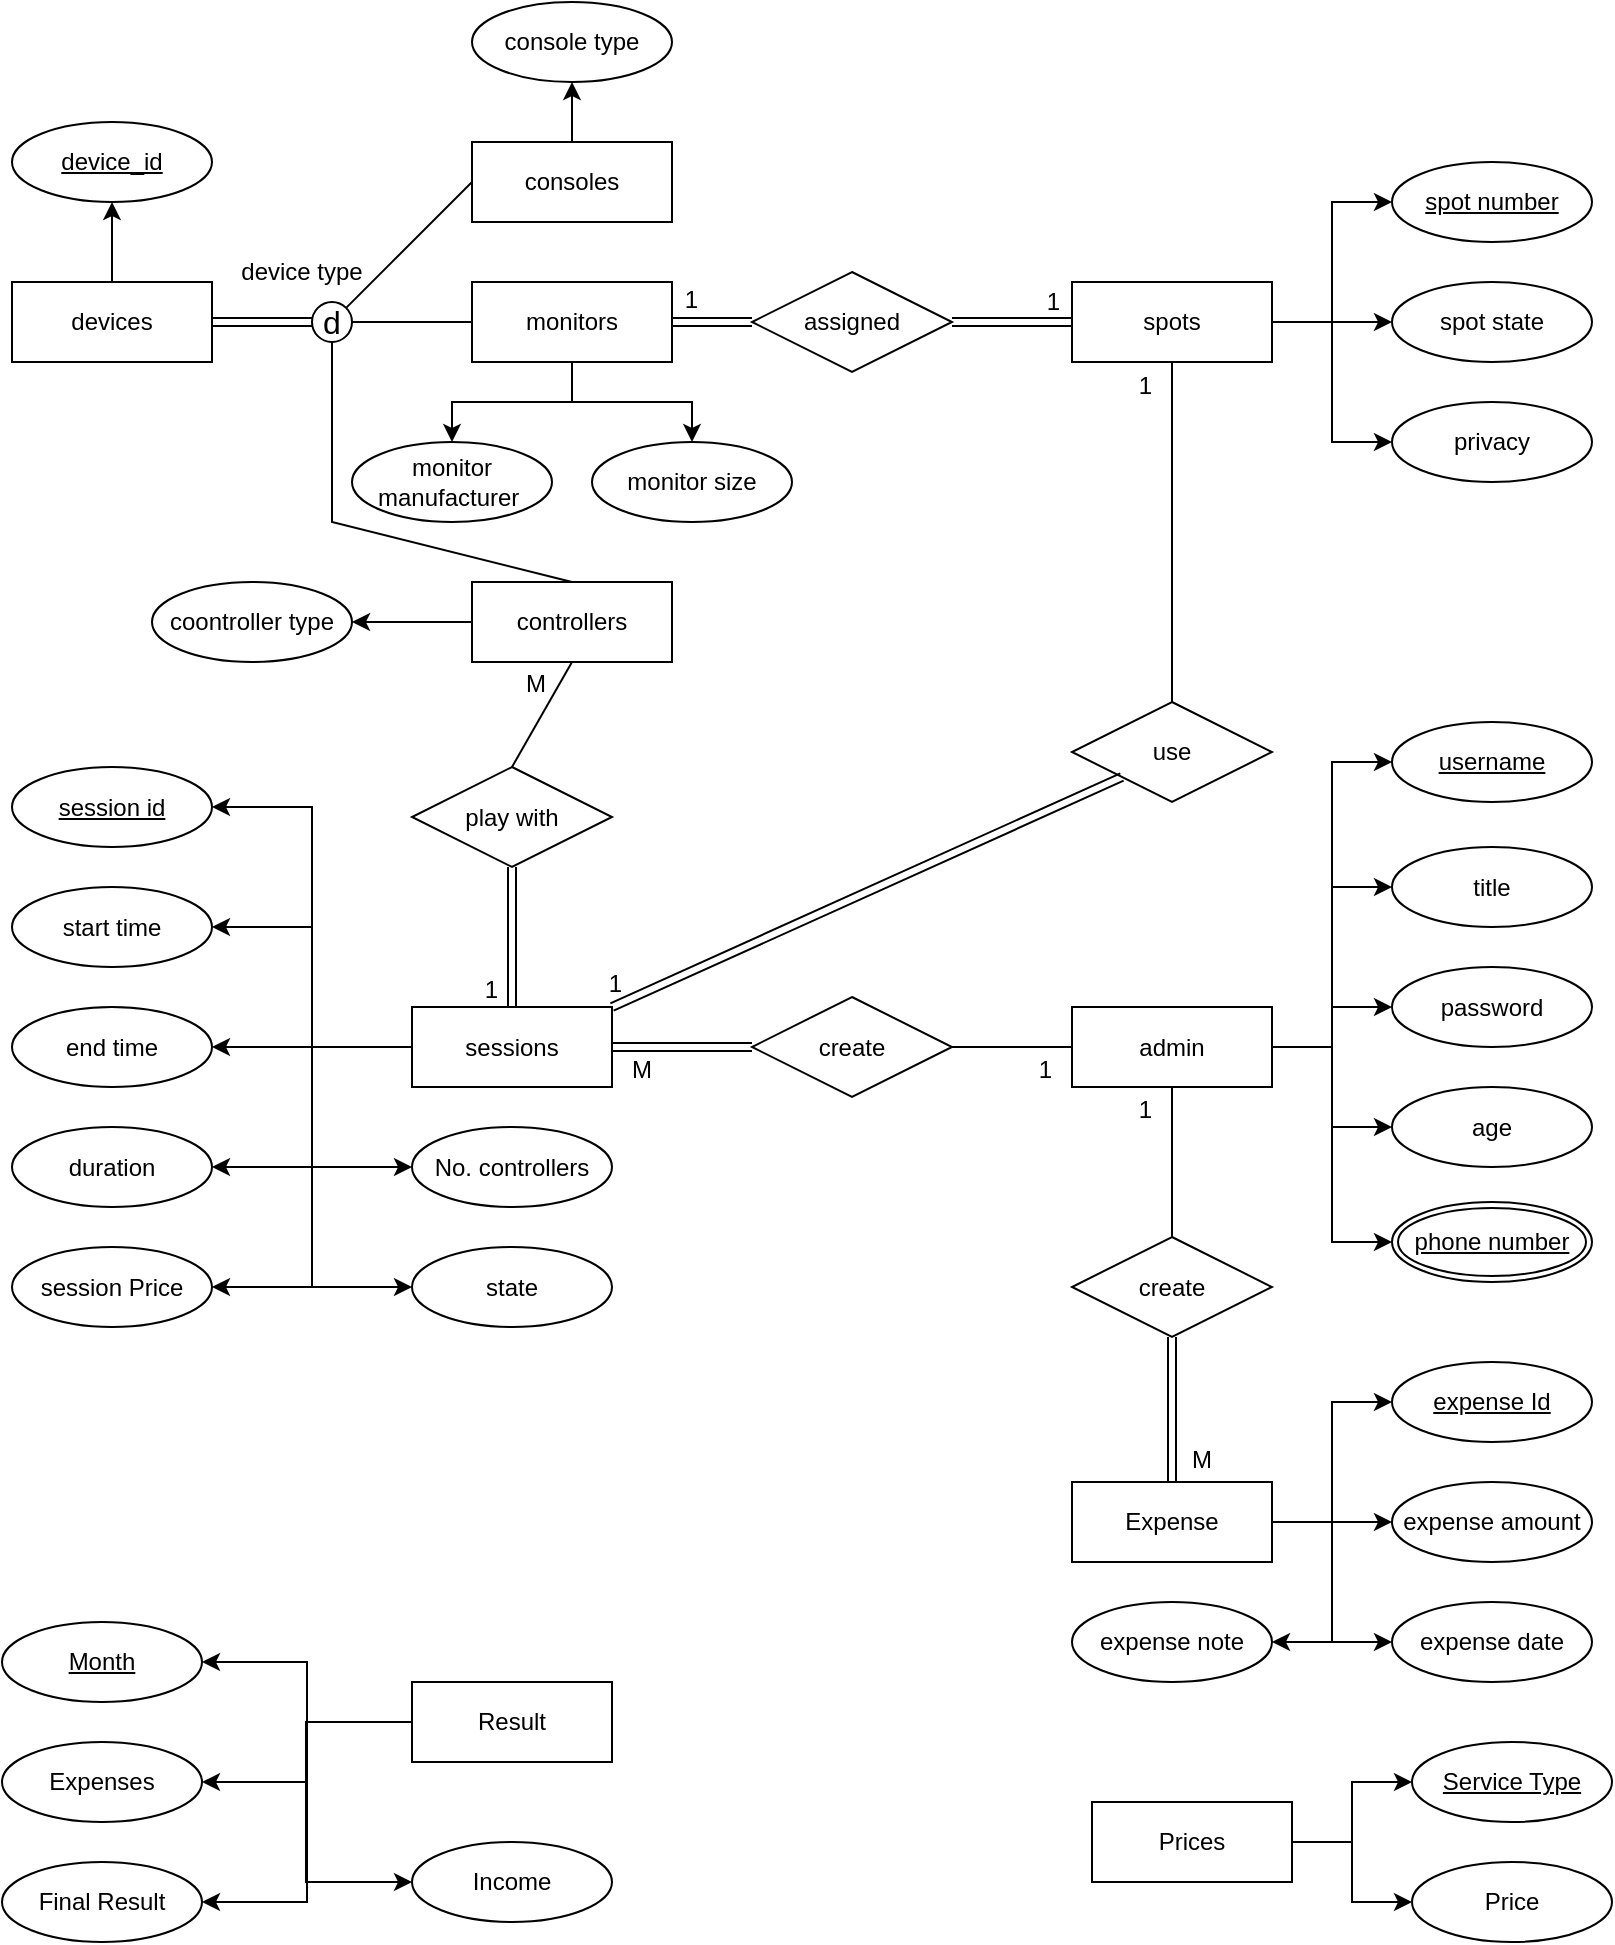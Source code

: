 <mxfile version="26.0.16">
  <diagram id="R2lEEEUBdFMjLlhIrx00" name="Page-1">
    <mxGraphModel dx="840" dy="501" grid="1" gridSize="10" guides="1" tooltips="1" connect="1" arrows="1" fold="1" page="1" pageScale="1" pageWidth="850" pageHeight="1100" math="0" shadow="0" extFonts="Permanent Marker^https://fonts.googleapis.com/css?family=Permanent+Marker">
      <root>
        <mxCell id="0" />
        <mxCell id="1" parent="0" />
        <mxCell id="xCNbptJTRvEqghwSCukf-67" style="edgeStyle=orthogonalEdgeStyle;rounded=0;orthogonalLoop=1;jettySize=auto;html=1;entryX=1;entryY=0.5;entryDx=0;entryDy=0;" parent="1" source="xCNbptJTRvEqghwSCukf-68" target="xCNbptJTRvEqghwSCukf-69" edge="1">
          <mxGeometry relative="1" as="geometry" />
        </mxCell>
        <mxCell id="xCNbptJTRvEqghwSCukf-68" value="controllers" style="whiteSpace=wrap;html=1;align=center;" parent="1" vertex="1">
          <mxGeometry x="260" y="330" width="100" height="40" as="geometry" />
        </mxCell>
        <mxCell id="xCNbptJTRvEqghwSCukf-69" value="coontroller type" style="ellipse;whiteSpace=wrap;html=1;align=center;" parent="1" vertex="1">
          <mxGeometry x="100" y="330" width="100" height="40" as="geometry" />
        </mxCell>
        <mxCell id="xCNbptJTRvEqghwSCukf-71" style="edgeStyle=orthogonalEdgeStyle;rounded=0;orthogonalLoop=1;jettySize=auto;html=1;entryX=0;entryY=0.5;entryDx=0;entryDy=0;" parent="1" source="xCNbptJTRvEqghwSCukf-74" target="xCNbptJTRvEqghwSCukf-113" edge="1">
          <mxGeometry relative="1" as="geometry">
            <mxPoint x="730" y="200" as="targetPoint" />
          </mxGeometry>
        </mxCell>
        <mxCell id="xCNbptJTRvEqghwSCukf-72" style="edgeStyle=orthogonalEdgeStyle;rounded=0;orthogonalLoop=1;jettySize=auto;html=1;entryX=0;entryY=0.5;entryDx=0;entryDy=0;" parent="1" source="xCNbptJTRvEqghwSCukf-74" target="xCNbptJTRvEqghwSCukf-75" edge="1">
          <mxGeometry relative="1" as="geometry" />
        </mxCell>
        <mxCell id="xCNbptJTRvEqghwSCukf-73" style="edgeStyle=orthogonalEdgeStyle;rounded=0;orthogonalLoop=1;jettySize=auto;html=1;entryX=0;entryY=0.5;entryDx=0;entryDy=0;" parent="1" source="xCNbptJTRvEqghwSCukf-74" target="xCNbptJTRvEqghwSCukf-112" edge="1">
          <mxGeometry relative="1" as="geometry">
            <mxPoint x="730" y="260" as="targetPoint" />
          </mxGeometry>
        </mxCell>
        <mxCell id="xCNbptJTRvEqghwSCukf-74" value="spots" style="whiteSpace=wrap;html=1;align=center;" parent="1" vertex="1">
          <mxGeometry x="560" y="180" width="100" height="40" as="geometry" />
        </mxCell>
        <mxCell id="xCNbptJTRvEqghwSCukf-75" value="spot number" style="ellipse;whiteSpace=wrap;html=1;align=center;fontStyle=4;" parent="1" vertex="1">
          <mxGeometry x="720" y="120" width="100" height="40" as="geometry" />
        </mxCell>
        <mxCell id="xCNbptJTRvEqghwSCukf-76" style="edgeStyle=orthogonalEdgeStyle;rounded=0;orthogonalLoop=1;jettySize=auto;html=1;entryX=1;entryY=0.5;entryDx=0;entryDy=0;" parent="1" source="xCNbptJTRvEqghwSCukf-83" target="xCNbptJTRvEqghwSCukf-84" edge="1">
          <mxGeometry relative="1" as="geometry" />
        </mxCell>
        <mxCell id="xCNbptJTRvEqghwSCukf-77" style="edgeStyle=orthogonalEdgeStyle;rounded=0;orthogonalLoop=1;jettySize=auto;html=1;entryX=1;entryY=0.5;entryDx=0;entryDy=0;" parent="1" source="xCNbptJTRvEqghwSCukf-83" target="xCNbptJTRvEqghwSCukf-85" edge="1">
          <mxGeometry relative="1" as="geometry" />
        </mxCell>
        <mxCell id="xCNbptJTRvEqghwSCukf-78" style="edgeStyle=orthogonalEdgeStyle;rounded=0;orthogonalLoop=1;jettySize=auto;html=1;entryX=1;entryY=0.5;entryDx=0;entryDy=0;" parent="1" source="xCNbptJTRvEqghwSCukf-83" target="xCNbptJTRvEqghwSCukf-86" edge="1">
          <mxGeometry relative="1" as="geometry" />
        </mxCell>
        <mxCell id="xCNbptJTRvEqghwSCukf-79" style="edgeStyle=orthogonalEdgeStyle;rounded=0;orthogonalLoop=1;jettySize=auto;html=1;entryX=0;entryY=0.5;entryDx=0;entryDy=0;" parent="1" source="xCNbptJTRvEqghwSCukf-83" target="xCNbptJTRvEqghwSCukf-130" edge="1">
          <mxGeometry relative="1" as="geometry">
            <mxPoint x="230" y="622.5" as="targetPoint" />
            <Array as="points">
              <mxPoint x="180" y="562.5" />
              <mxPoint x="180" y="622.5" />
            </Array>
          </mxGeometry>
        </mxCell>
        <mxCell id="xCNbptJTRvEqghwSCukf-80" style="edgeStyle=orthogonalEdgeStyle;rounded=0;orthogonalLoop=1;jettySize=auto;html=1;entryX=1;entryY=0.5;entryDx=0;entryDy=0;" parent="1" source="xCNbptJTRvEqghwSCukf-83" target="xCNbptJTRvEqghwSCukf-101" edge="1">
          <mxGeometry relative="1" as="geometry" />
        </mxCell>
        <mxCell id="xCNbptJTRvEqghwSCukf-81" style="edgeStyle=orthogonalEdgeStyle;rounded=0;orthogonalLoop=1;jettySize=auto;html=1;entryX=1;entryY=0.5;entryDx=0;entryDy=0;" parent="1" source="xCNbptJTRvEqghwSCukf-83" target="xCNbptJTRvEqghwSCukf-114" edge="1">
          <mxGeometry relative="1" as="geometry" />
        </mxCell>
        <mxCell id="xCNbptJTRvEqghwSCukf-82" style="edgeStyle=orthogonalEdgeStyle;rounded=0;orthogonalLoop=1;jettySize=auto;html=1;entryX=0;entryY=0.5;entryDx=0;entryDy=0;exitX=0;exitY=0.5;exitDx=0;exitDy=0;" parent="1" target="xCNbptJTRvEqghwSCukf-127" edge="1">
          <mxGeometry relative="1" as="geometry">
            <Array as="points">
              <mxPoint x="180" y="562.5" />
              <mxPoint x="180" y="682.5" />
            </Array>
            <mxPoint x="220" y="562.5" as="sourcePoint" />
            <mxPoint x="220" y="682.5" as="targetPoint" />
          </mxGeometry>
        </mxCell>
        <mxCell id="xCNbptJTRvEqghwSCukf-83" value="sessions" style="whiteSpace=wrap;html=1;align=center;" parent="1" vertex="1">
          <mxGeometry x="230" y="542.5" width="100" height="40" as="geometry" />
        </mxCell>
        <mxCell id="xCNbptJTRvEqghwSCukf-84" value="session id" style="ellipse;whiteSpace=wrap;html=1;align=center;fontStyle=4;" parent="1" vertex="1">
          <mxGeometry x="30" y="422.5" width="100" height="40" as="geometry" />
        </mxCell>
        <mxCell id="xCNbptJTRvEqghwSCukf-85" value="start time" style="ellipse;whiteSpace=wrap;html=1;align=center;" parent="1" vertex="1">
          <mxGeometry x="30" y="482.5" width="100" height="40" as="geometry" />
        </mxCell>
        <mxCell id="xCNbptJTRvEqghwSCukf-86" value="end time" style="ellipse;whiteSpace=wrap;html=1;align=center;" parent="1" vertex="1">
          <mxGeometry x="30" y="542.5" width="100" height="40" as="geometry" />
        </mxCell>
        <mxCell id="xCNbptJTRvEqghwSCukf-88" style="edgeStyle=orthogonalEdgeStyle;rounded=0;orthogonalLoop=1;jettySize=auto;html=1;entryX=0;entryY=0.5;entryDx=0;entryDy=0;exitX=1;exitY=0.5;exitDx=0;exitDy=0;" parent="1" source="xCNbptJTRvEqghwSCukf-93" target="xCNbptJTRvEqghwSCukf-95" edge="1">
          <mxGeometry relative="1" as="geometry" />
        </mxCell>
        <mxCell id="xCNbptJTRvEqghwSCukf-89" style="edgeStyle=orthogonalEdgeStyle;rounded=0;orthogonalLoop=1;jettySize=auto;html=1;entryX=0;entryY=0.5;entryDx=0;entryDy=0;exitX=1;exitY=0.5;exitDx=0;exitDy=0;" parent="1" source="xCNbptJTRvEqghwSCukf-93" target="xCNbptJTRvEqghwSCukf-96" edge="1">
          <mxGeometry relative="1" as="geometry" />
        </mxCell>
        <mxCell id="xCNbptJTRvEqghwSCukf-90" style="edgeStyle=orthogonalEdgeStyle;rounded=0;orthogonalLoop=1;jettySize=auto;html=1;entryX=0;entryY=0.5;entryDx=0;entryDy=0;exitX=1;exitY=0.5;exitDx=0;exitDy=0;" parent="1" source="xCNbptJTRvEqghwSCukf-93" target="xCNbptJTRvEqghwSCukf-97" edge="1">
          <mxGeometry relative="1" as="geometry" />
        </mxCell>
        <mxCell id="xCNbptJTRvEqghwSCukf-91" style="edgeStyle=orthogonalEdgeStyle;rounded=0;orthogonalLoop=1;jettySize=auto;html=1;entryX=0;entryY=0.5;entryDx=0;entryDy=0;" parent="1" source="xCNbptJTRvEqghwSCukf-93" target="xCNbptJTRvEqghwSCukf-108" edge="1">
          <mxGeometry relative="1" as="geometry" />
        </mxCell>
        <mxCell id="xCNbptJTRvEqghwSCukf-92" style="edgeStyle=orthogonalEdgeStyle;rounded=0;orthogonalLoop=1;jettySize=auto;html=1;entryX=0;entryY=0.5;entryDx=0;entryDy=0;" parent="1" source="xCNbptJTRvEqghwSCukf-93" target="xCNbptJTRvEqghwSCukf-109" edge="1">
          <mxGeometry relative="1" as="geometry">
            <Array as="points">
              <mxPoint x="690" y="563" />
              <mxPoint x="690" y="660" />
            </Array>
          </mxGeometry>
        </mxCell>
        <mxCell id="xCNbptJTRvEqghwSCukf-93" value="&lt;span lang=&quot;EN-US&quot; class=&quot;TextRun SCXW32543881 BCX0&quot; style=&quot;animation: 0s ease 0s 1 normal none running none ; appearance: none ; backface-visibility: visible ; background: none 0% 0% / auto repeat scroll padding-box border-box rgba(0 , 0 , 0 , 0) ; border-color: rgb(0 , 0 , 0) ; border-collapse: separate ; border-width: 0px ; border-style: none ; border-spacing: 0px ; border-radius: 0px ; box-shadow: none ; box-sizing: content-box ; caption-side: top ; clear: none ; clip: auto ; content: normal ; cursor: text ; direction: ltr ; display: inline ; empty-cells: show ; float: none ; font-family: &amp;quot;wordvisi_msfontservice&amp;quot; , &amp;quot;arial&amp;quot; , &amp;quot;arial_embeddedfont&amp;quot; , &amp;quot;arial_msfontservice&amp;quot; , sans-serif ; height: auto ; line-height: 25.575px ; list-style: outside none disc ; margin: 0px ; max-height: none ; max-width: none ; min-height: 0px ; min-width: 0px ; opacity: 1 ; outline: rgb(0 , 0 , 0) none 0px ; overflow: visible ; overflow-wrap: break-word ; padding: 0px ; perspective: none ; perspective-origin: 0px 0px ; position: static ; resize: none ; speak: normal ; table-layout: auto ; text-align: left ; text-overflow: clip ; text-shadow: none ; transform: none ; transform-origin: 0px 0px ; transform-style: flat ; transition: all ; unicode-bidi: normal ; vertical-align: baseline ; visibility: visible ; width: auto ; word-break: normal ; z-index: auto ; zoom: 1&quot;&gt;&lt;span class=&quot;NormalTextRun SCXW32543881 BCX0&quot;&gt;&lt;font style=&quot;font-size: 12px&quot;&gt;admin&lt;/font&gt;&lt;/span&gt;&lt;/span&gt;" style="whiteSpace=wrap;html=1;align=center;" parent="1" vertex="1">
          <mxGeometry x="560" y="542.5" width="100" height="40" as="geometry" />
        </mxCell>
        <mxCell id="xCNbptJTRvEqghwSCukf-95" value="title" style="ellipse;whiteSpace=wrap;html=1;align=center;" parent="1" vertex="1">
          <mxGeometry x="720" y="462.5" width="100" height="40" as="geometry" />
        </mxCell>
        <mxCell id="xCNbptJTRvEqghwSCukf-96" value="&lt;u&gt;username&lt;/u&gt;" style="ellipse;whiteSpace=wrap;html=1;align=center;" parent="1" vertex="1">
          <mxGeometry x="720" y="400" width="100" height="40" as="geometry" />
        </mxCell>
        <mxCell id="xCNbptJTRvEqghwSCukf-97" value="password" style="ellipse;whiteSpace=wrap;html=1;align=center;" parent="1" vertex="1">
          <mxGeometry x="720" y="522.5" width="100" height="40" as="geometry" />
        </mxCell>
        <mxCell id="xCNbptJTRvEqghwSCukf-98" value="create" style="shape=rhombus;perimeter=rhombusPerimeter;whiteSpace=wrap;html=1;align=center;" parent="1" vertex="1">
          <mxGeometry x="400" y="537.5" width="100" height="50" as="geometry" />
        </mxCell>
        <mxCell id="xCNbptJTRvEqghwSCukf-99" value="" style="shape=link;html=1;rounded=0;entryX=1;entryY=0.5;entryDx=0;entryDy=0;exitX=0;exitY=0.5;exitDx=0;exitDy=0;" parent="1" source="xCNbptJTRvEqghwSCukf-98" target="xCNbptJTRvEqghwSCukf-83" edge="1">
          <mxGeometry relative="1" as="geometry">
            <mxPoint x="280" y="582.5" as="sourcePoint" />
            <mxPoint x="430" y="612.5" as="targetPoint" />
          </mxGeometry>
        </mxCell>
        <mxCell id="xCNbptJTRvEqghwSCukf-100" value="M" style="resizable=0;html=1;align=right;verticalAlign=bottom;" parent="xCNbptJTRvEqghwSCukf-99" connectable="0" vertex="1">
          <mxGeometry x="1" relative="1" as="geometry">
            <mxPoint x="20.4" y="20" as="offset" />
          </mxGeometry>
        </mxCell>
        <mxCell id="xCNbptJTRvEqghwSCukf-101" value="session Price" style="ellipse;whiteSpace=wrap;html=1;align=center;" parent="1" vertex="1">
          <mxGeometry x="30" y="662.5" width="100" height="40" as="geometry" />
        </mxCell>
        <mxCell id="xCNbptJTRvEqghwSCukf-102" value="assigned" style="shape=rhombus;perimeter=rhombusPerimeter;whiteSpace=wrap;html=1;align=center;" parent="1" vertex="1">
          <mxGeometry x="400" y="175" width="100" height="50" as="geometry" />
        </mxCell>
        <mxCell id="xCNbptJTRvEqghwSCukf-103" value="" style="endArrow=none;html=1;rounded=0;entryX=0;entryY=0.5;entryDx=0;entryDy=0;exitX=1;exitY=0.5;exitDx=0;exitDy=0;" parent="1" source="xCNbptJTRvEqghwSCukf-98" target="xCNbptJTRvEqghwSCukf-93" edge="1">
          <mxGeometry relative="1" as="geometry">
            <mxPoint x="590" y="491.7" as="sourcePoint" />
            <mxPoint x="520" y="491.7" as="targetPoint" />
          </mxGeometry>
        </mxCell>
        <mxCell id="xCNbptJTRvEqghwSCukf-104" value="1" style="resizable=0;html=1;align=right;verticalAlign=bottom;" parent="xCNbptJTRvEqghwSCukf-103" connectable="0" vertex="1">
          <mxGeometry x="1" relative="1" as="geometry">
            <mxPoint x="-10.0" y="20" as="offset" />
          </mxGeometry>
        </mxCell>
        <mxCell id="xCNbptJTRvEqghwSCukf-105" value="use" style="shape=rhombus;perimeter=rhombusPerimeter;whiteSpace=wrap;html=1;align=center;" parent="1" vertex="1">
          <mxGeometry x="560" y="390" width="100" height="50" as="geometry" />
        </mxCell>
        <mxCell id="xCNbptJTRvEqghwSCukf-106" value="" style="shape=link;html=1;rounded=0;entryX=1;entryY=0;entryDx=0;entryDy=0;exitX=0;exitY=1;exitDx=0;exitDy=0;" parent="1" source="xCNbptJTRvEqghwSCukf-105" target="xCNbptJTRvEqghwSCukf-83" edge="1">
          <mxGeometry relative="1" as="geometry">
            <mxPoint x="585" y="380.0" as="sourcePoint" />
            <mxPoint x="300" y="532.5" as="targetPoint" />
          </mxGeometry>
        </mxCell>
        <mxCell id="xCNbptJTRvEqghwSCukf-107" value="1" style="resizable=0;html=1;align=right;verticalAlign=bottom;" parent="xCNbptJTRvEqghwSCukf-106" connectable="0" vertex="1">
          <mxGeometry x="1" relative="1" as="geometry">
            <mxPoint x="5" y="-3" as="offset" />
          </mxGeometry>
        </mxCell>
        <mxCell id="xCNbptJTRvEqghwSCukf-108" value="age" style="ellipse;whiteSpace=wrap;html=1;align=center;" parent="1" vertex="1">
          <mxGeometry x="720" y="582.5" width="100" height="40" as="geometry" />
        </mxCell>
        <mxCell id="xCNbptJTRvEqghwSCukf-109" value="&lt;u&gt;phone number&lt;/u&gt;" style="ellipse;shape=doubleEllipse;margin=3;whiteSpace=wrap;html=1;align=center;" parent="1" vertex="1">
          <mxGeometry x="720" y="640" width="100" height="40" as="geometry" />
        </mxCell>
        <mxCell id="xCNbptJTRvEqghwSCukf-110" value="" style="endArrow=none;html=1;rounded=0;entryX=0.5;entryY=1;entryDx=0;entryDy=0;exitX=0.5;exitY=0;exitDx=0;exitDy=0;" parent="1" source="xCNbptJTRvEqghwSCukf-105" target="xCNbptJTRvEqghwSCukf-74" edge="1">
          <mxGeometry relative="1" as="geometry">
            <mxPoint x="530" y="380" as="sourcePoint" />
            <mxPoint x="500" y="270" as="targetPoint" />
          </mxGeometry>
        </mxCell>
        <mxCell id="xCNbptJTRvEqghwSCukf-111" value="1" style="resizable=0;html=1;align=right;verticalAlign=bottom;" parent="xCNbptJTRvEqghwSCukf-110" connectable="0" vertex="1">
          <mxGeometry x="1" relative="1" as="geometry">
            <mxPoint x="-10" y="20" as="offset" />
          </mxGeometry>
        </mxCell>
        <mxCell id="xCNbptJTRvEqghwSCukf-112" value="spot state" style="ellipse;whiteSpace=wrap;html=1;align=center;" parent="1" vertex="1">
          <mxGeometry x="720" y="180" width="100" height="40" as="geometry" />
        </mxCell>
        <mxCell id="xCNbptJTRvEqghwSCukf-113" value="privacy" style="ellipse;whiteSpace=wrap;html=1;align=center;" parent="1" vertex="1">
          <mxGeometry x="720" y="240" width="100" height="40" as="geometry" />
        </mxCell>
        <mxCell id="xCNbptJTRvEqghwSCukf-114" value="duration" style="ellipse;whiteSpace=wrap;html=1;align=center;" parent="1" vertex="1">
          <mxGeometry x="30" y="602.5" width="100" height="40" as="geometry" />
        </mxCell>
        <mxCell id="xCNbptJTRvEqghwSCukf-116" style="edgeStyle=orthogonalEdgeStyle;rounded=0;orthogonalLoop=1;jettySize=auto;html=1;entryX=0.5;entryY=1;entryDx=0;entryDy=0;exitX=0.5;exitY=0;exitDx=0;exitDy=0;" parent="1" source="xCNbptJTRvEqghwSCukf-117" target="xCNbptJTRvEqghwSCukf-118" edge="1">
          <mxGeometry relative="1" as="geometry">
            <Array as="points" />
          </mxGeometry>
        </mxCell>
        <mxCell id="xCNbptJTRvEqghwSCukf-117" value="consoles" style="whiteSpace=wrap;html=1;align=center;" parent="1" vertex="1">
          <mxGeometry x="260" y="110" width="100" height="40" as="geometry" />
        </mxCell>
        <mxCell id="xCNbptJTRvEqghwSCukf-118" value="console&lt;span style=&quot;background-color: transparent; color: light-dark(rgb(0, 0, 0), rgb(255, 255, 255));&quot;&gt;&amp;nbsp;type&lt;/span&gt;" style="ellipse;whiteSpace=wrap;html=1;align=center;" parent="1" vertex="1">
          <mxGeometry x="260" y="40" width="100" height="40" as="geometry" />
        </mxCell>
        <mxCell id="xCNbptJTRvEqghwSCukf-120" value="play with" style="shape=rhombus;perimeter=rhombusPerimeter;whiteSpace=wrap;html=1;align=center;" parent="1" vertex="1">
          <mxGeometry x="230" y="422.5" width="100" height="50" as="geometry" />
        </mxCell>
        <mxCell id="xCNbptJTRvEqghwSCukf-121" value="" style="shape=link;html=1;rounded=0;entryX=0.5;entryY=0;entryDx=0;entryDy=0;exitX=0.5;exitY=1;exitDx=0;exitDy=0;" parent="1" source="xCNbptJTRvEqghwSCukf-120" target="xCNbptJTRvEqghwSCukf-83" edge="1">
          <mxGeometry relative="1" as="geometry">
            <mxPoint x="431" y="431.5" as="sourcePoint" />
            <mxPoint x="340" y="552.5" as="targetPoint" />
          </mxGeometry>
        </mxCell>
        <mxCell id="xCNbptJTRvEqghwSCukf-122" value="1" style="resizable=0;html=1;align=right;verticalAlign=bottom;" parent="xCNbptJTRvEqghwSCukf-121" connectable="0" vertex="1">
          <mxGeometry x="1" relative="1" as="geometry">
            <mxPoint x="-7" as="offset" />
          </mxGeometry>
        </mxCell>
        <mxCell id="xCNbptJTRvEqghwSCukf-123" value="" style="endArrow=none;html=1;rounded=0;exitX=0.5;exitY=0;exitDx=0;exitDy=0;entryX=0.5;entryY=1;entryDx=0;entryDy=0;" parent="1" source="xCNbptJTRvEqghwSCukf-120" target="xCNbptJTRvEqghwSCukf-68" edge="1">
          <mxGeometry relative="1" as="geometry">
            <mxPoint x="520" y="610" as="sourcePoint" />
            <mxPoint x="290" y="520" as="targetPoint" />
          </mxGeometry>
        </mxCell>
        <mxCell id="xCNbptJTRvEqghwSCukf-124" value="M" style="resizable=0;html=1;align=right;verticalAlign=bottom;" parent="xCNbptJTRvEqghwSCukf-123" connectable="0" vertex="1">
          <mxGeometry x="1" relative="1" as="geometry">
            <mxPoint x="-13" y="20" as="offset" />
          </mxGeometry>
        </mxCell>
        <mxCell id="xCNbptJTRvEqghwSCukf-127" value="state" style="ellipse;whiteSpace=wrap;html=1;align=center;" parent="1" vertex="1">
          <mxGeometry x="230" y="662.5" width="100" height="40" as="geometry" />
        </mxCell>
        <mxCell id="xCNbptJTRvEqghwSCukf-128" value="" style="shape=link;html=1;rounded=0;entryX=0;entryY=0.5;entryDx=0;entryDy=0;exitX=1;exitY=0.5;exitDx=0;exitDy=0;" parent="1" source="xCNbptJTRvEqghwSCukf-102" target="xCNbptJTRvEqghwSCukf-74" edge="1">
          <mxGeometry relative="1" as="geometry">
            <mxPoint x="550" y="250" as="sourcePoint" />
            <mxPoint x="480" y="250" as="targetPoint" />
          </mxGeometry>
        </mxCell>
        <mxCell id="xCNbptJTRvEqghwSCukf-129" value="1" style="resizable=0;html=1;align=right;verticalAlign=bottom;" parent="xCNbptJTRvEqghwSCukf-128" connectable="0" vertex="1">
          <mxGeometry x="1" relative="1" as="geometry">
            <mxPoint x="-6" y="-2" as="offset" />
          </mxGeometry>
        </mxCell>
        <mxCell id="xCNbptJTRvEqghwSCukf-130" value="No. controllers" style="ellipse;whiteSpace=wrap;html=1;align=center;" parent="1" vertex="1">
          <mxGeometry x="230" y="602.5" width="100" height="40" as="geometry" />
        </mxCell>
        <mxCell id="xCNbptJTRvEqghwSCukf-132" style="edgeStyle=orthogonalEdgeStyle;rounded=0;orthogonalLoop=1;jettySize=auto;html=1;entryX=0.5;entryY=0;entryDx=0;entryDy=0;" parent="1" source="xCNbptJTRvEqghwSCukf-133" target="xCNbptJTRvEqghwSCukf-134" edge="1">
          <mxGeometry relative="1" as="geometry" />
        </mxCell>
        <mxCell id="2yNfZCfmxnYiroVLx6mg-8" style="edgeStyle=orthogonalEdgeStyle;rounded=0;orthogonalLoop=1;jettySize=auto;html=1;entryX=0.5;entryY=0;entryDx=0;entryDy=0;" parent="1" target="2yNfZCfmxnYiroVLx6mg-7" edge="1">
          <mxGeometry relative="1" as="geometry">
            <mxPoint x="310" y="220" as="sourcePoint" />
            <Array as="points">
              <mxPoint x="310" y="240" />
              <mxPoint x="370" y="240" />
            </Array>
          </mxGeometry>
        </mxCell>
        <mxCell id="xCNbptJTRvEqghwSCukf-133" value="monitors" style="whiteSpace=wrap;html=1;align=center;" parent="1" vertex="1">
          <mxGeometry x="260" y="180" width="100" height="40" as="geometry" />
        </mxCell>
        <mxCell id="xCNbptJTRvEqghwSCukf-134" value="monitor manufacturer&amp;nbsp;" style="ellipse;whiteSpace=wrap;html=1;align=center;" parent="1" vertex="1">
          <mxGeometry x="200" y="260" width="100" height="40" as="geometry" />
        </mxCell>
        <mxCell id="xCNbptJTRvEqghwSCukf-140" style="edgeStyle=orthogonalEdgeStyle;rounded=0;orthogonalLoop=1;jettySize=auto;html=1;entryX=0.5;entryY=1;entryDx=0;entryDy=0;" parent="1" source="xCNbptJTRvEqghwSCukf-137" target="xCNbptJTRvEqghwSCukf-139" edge="1">
          <mxGeometry relative="1" as="geometry">
            <Array as="points" />
          </mxGeometry>
        </mxCell>
        <mxCell id="xCNbptJTRvEqghwSCukf-137" value="devices" style="whiteSpace=wrap;html=1;align=center;" parent="1" vertex="1">
          <mxGeometry x="30" y="180" width="100" height="40" as="geometry" />
        </mxCell>
        <mxCell id="xCNbptJTRvEqghwSCukf-139" value="device_id" style="ellipse;whiteSpace=wrap;html=1;align=center;fontStyle=4;" parent="1" vertex="1">
          <mxGeometry x="30" y="100" width="100" height="40" as="geometry" />
        </mxCell>
        <mxCell id="2yNfZCfmxnYiroVLx6mg-7" value="monitor size" style="ellipse;whiteSpace=wrap;html=1;align=center;" parent="1" vertex="1">
          <mxGeometry x="320" y="260" width="100" height="40" as="geometry" />
        </mxCell>
        <mxCell id="ZvvlNLtz1h-MreZ-tDk9-2" value="" style="endArrow=none;html=1;rounded=0;exitX=0.5;exitY=0;exitDx=0;exitDy=0;entryX=0.5;entryY=1;entryDx=0;entryDy=0;" parent="1" source="xCNbptJTRvEqghwSCukf-68" target="ZvvlNLtz1h-MreZ-tDk9-3" edge="1">
          <mxGeometry width="50" height="50" relative="1" as="geometry">
            <mxPoint x="80" y="300" as="sourcePoint" />
            <mxPoint x="220" y="260" as="targetPoint" />
            <Array as="points">
              <mxPoint x="190" y="300" />
            </Array>
          </mxGeometry>
        </mxCell>
        <mxCell id="ZvvlNLtz1h-MreZ-tDk9-3" value="&lt;font style=&quot;font-size: 16px;&quot;&gt;d&lt;/font&gt;" style="ellipse;whiteSpace=wrap;html=1;aspect=fixed;" parent="1" vertex="1">
          <mxGeometry x="180" y="190" width="20" height="20" as="geometry" />
        </mxCell>
        <mxCell id="ZvvlNLtz1h-MreZ-tDk9-4" value="" style="endArrow=none;html=1;rounded=0;exitX=0;exitY=0.5;exitDx=0;exitDy=0;entryX=1;entryY=0.5;entryDx=0;entryDy=0;entryPerimeter=0;" parent="1" source="xCNbptJTRvEqghwSCukf-133" target="ZvvlNLtz1h-MreZ-tDk9-3" edge="1">
          <mxGeometry width="50" height="50" relative="1" as="geometry">
            <mxPoint x="90" y="320" as="sourcePoint" />
            <mxPoint x="233" y="278" as="targetPoint" />
          </mxGeometry>
        </mxCell>
        <mxCell id="ZvvlNLtz1h-MreZ-tDk9-5" value="" style="endArrow=none;html=1;rounded=0;exitX=0;exitY=0.5;exitDx=0;exitDy=0;entryX=1;entryY=0;entryDx=0;entryDy=0;" parent="1" source="xCNbptJTRvEqghwSCukf-117" target="ZvvlNLtz1h-MreZ-tDk9-3" edge="1">
          <mxGeometry width="50" height="50" relative="1" as="geometry">
            <mxPoint x="100" y="330" as="sourcePoint" />
            <mxPoint x="243" y="288" as="targetPoint" />
          </mxGeometry>
        </mxCell>
        <mxCell id="ZvvlNLtz1h-MreZ-tDk9-7" value="" style="shape=link;html=1;rounded=0;entryX=1;entryY=0.5;entryDx=0;entryDy=0;exitX=0;exitY=0.5;exitDx=0;exitDy=0;" parent="1" source="ZvvlNLtz1h-MreZ-tDk9-3" target="xCNbptJTRvEqghwSCukf-137" edge="1">
          <mxGeometry relative="1" as="geometry">
            <mxPoint x="160" y="230" as="sourcePoint" />
            <mxPoint x="300" y="210" as="targetPoint" />
            <Array as="points" />
          </mxGeometry>
        </mxCell>
        <mxCell id="ZvvlNLtz1h-MreZ-tDk9-9" value="device type" style="text;html=1;align=center;verticalAlign=middle;whiteSpace=wrap;rounded=0;" parent="1" vertex="1">
          <mxGeometry x="140" y="160" width="70" height="30" as="geometry" />
        </mxCell>
        <mxCell id="ZvvlNLtz1h-MreZ-tDk9-10" value="" style="shape=link;html=1;rounded=0;exitX=0;exitY=0.5;exitDx=0;exitDy=0;entryX=1;entryY=0.5;entryDx=0;entryDy=0;" parent="1" source="xCNbptJTRvEqghwSCukf-102" target="xCNbptJTRvEqghwSCukf-133" edge="1">
          <mxGeometry relative="1" as="geometry">
            <mxPoint x="485.88" y="230" as="sourcePoint" />
            <mxPoint x="350.004" y="299.46" as="targetPoint" />
          </mxGeometry>
        </mxCell>
        <mxCell id="ZvvlNLtz1h-MreZ-tDk9-11" value="1" style="resizable=0;html=1;align=right;verticalAlign=bottom;" parent="ZvvlNLtz1h-MreZ-tDk9-10" connectable="0" vertex="1">
          <mxGeometry x="1" relative="1" as="geometry">
            <mxPoint x="13" y="-3" as="offset" />
          </mxGeometry>
        </mxCell>
        <mxCell id="ZvvlNLtz1h-MreZ-tDk9-13" style="edgeStyle=orthogonalEdgeStyle;rounded=0;orthogonalLoop=1;jettySize=auto;html=1;exitX=0.5;exitY=1;exitDx=0;exitDy=0;" parent="1" source="ZvvlNLtz1h-MreZ-tDk9-3" target="ZvvlNLtz1h-MreZ-tDk9-3" edge="1">
          <mxGeometry relative="1" as="geometry" />
        </mxCell>
        <mxCell id="QZDGqDyqr2hZV090bdV1-1" style="edgeStyle=orthogonalEdgeStyle;rounded=0;orthogonalLoop=1;jettySize=auto;html=1;entryX=0;entryY=0.5;entryDx=0;entryDy=0;exitX=1;exitY=0.5;exitDx=0;exitDy=0;" edge="1" source="QZDGqDyqr2hZV090bdV1-4" target="QZDGqDyqr2hZV090bdV1-5" parent="1">
          <mxGeometry relative="1" as="geometry" />
        </mxCell>
        <mxCell id="QZDGqDyqr2hZV090bdV1-2" style="edgeStyle=orthogonalEdgeStyle;rounded=0;orthogonalLoop=1;jettySize=auto;html=1;entryX=0;entryY=0.5;entryDx=0;entryDy=0;exitX=1;exitY=0.5;exitDx=0;exitDy=0;" edge="1" source="QZDGqDyqr2hZV090bdV1-4" target="QZDGqDyqr2hZV090bdV1-6" parent="1">
          <mxGeometry relative="1" as="geometry" />
        </mxCell>
        <mxCell id="QZDGqDyqr2hZV090bdV1-4" value="&lt;span lang=&quot;EN-US&quot; class=&quot;TextRun SCXW32543881 BCX0&quot; style=&quot;animation: 0s ease 0s 1 normal none running none ; appearance: none ; backface-visibility: visible ; background: none 0% 0% / auto repeat scroll padding-box border-box rgba(0 , 0 , 0 , 0) ; border-color: rgb(0 , 0 , 0) ; border-collapse: separate ; border-width: 0px ; border-style: none ; border-spacing: 0px ; border-radius: 0px ; box-shadow: none ; box-sizing: content-box ; caption-side: top ; clear: none ; clip: auto ; content: normal ; cursor: text ; direction: ltr ; display: inline ; empty-cells: show ; float: none ; font-family: &amp;quot;wordvisi_msfontservice&amp;quot; , &amp;quot;arial&amp;quot; , &amp;quot;arial_embeddedfont&amp;quot; , &amp;quot;arial_msfontservice&amp;quot; , sans-serif ; height: auto ; line-height: 25.575px ; list-style: outside none disc ; margin: 0px ; max-height: none ; max-width: none ; min-height: 0px ; min-width: 0px ; opacity: 1 ; outline: rgb(0 , 0 , 0) none 0px ; overflow: visible ; overflow-wrap: break-word ; padding: 0px ; perspective: none ; perspective-origin: 0px 0px ; position: static ; resize: none ; speak: normal ; table-layout: auto ; text-align: left ; text-overflow: clip ; text-shadow: none ; transform: none ; transform-origin: 0px 0px ; transform-style: flat ; transition: all ; unicode-bidi: normal ; vertical-align: baseline ; visibility: visible ; width: auto ; word-break: normal ; z-index: auto ; zoom: 1&quot;&gt;&lt;span class=&quot;NormalTextRun SCXW32543881 BCX0&quot;&gt;&lt;font style=&quot;font-size: 12px&quot;&gt;Prices&lt;/font&gt;&lt;/span&gt;&lt;/span&gt;" style="whiteSpace=wrap;html=1;align=center;" vertex="1" parent="1">
          <mxGeometry x="570" y="940" width="100" height="40" as="geometry" />
        </mxCell>
        <mxCell id="QZDGqDyqr2hZV090bdV1-5" value="Service Type" style="ellipse;whiteSpace=wrap;html=1;align=center;fontStyle=4;" vertex="1" parent="1">
          <mxGeometry x="730" y="910" width="100" height="40" as="geometry" />
        </mxCell>
        <mxCell id="QZDGqDyqr2hZV090bdV1-6" value="Price" style="ellipse;whiteSpace=wrap;html=1;align=center;" vertex="1" parent="1">
          <mxGeometry x="730" y="970" width="100" height="40" as="geometry" />
        </mxCell>
        <mxCell id="QZDGqDyqr2hZV090bdV1-13" style="edgeStyle=orthogonalEdgeStyle;rounded=0;orthogonalLoop=1;jettySize=auto;html=1;entryX=0;entryY=0.5;entryDx=0;entryDy=0;exitX=1;exitY=0.5;exitDx=0;exitDy=0;" edge="1" source="QZDGqDyqr2hZV090bdV1-15" target="QZDGqDyqr2hZV090bdV1-16" parent="1">
          <mxGeometry relative="1" as="geometry" />
        </mxCell>
        <mxCell id="QZDGqDyqr2hZV090bdV1-14" style="edgeStyle=orthogonalEdgeStyle;rounded=0;orthogonalLoop=1;jettySize=auto;html=1;entryX=0;entryY=0.5;entryDx=0;entryDy=0;exitX=1;exitY=0.5;exitDx=0;exitDy=0;" edge="1" source="QZDGqDyqr2hZV090bdV1-15" target="QZDGqDyqr2hZV090bdV1-17" parent="1">
          <mxGeometry relative="1" as="geometry" />
        </mxCell>
        <mxCell id="QZDGqDyqr2hZV090bdV1-21" style="edgeStyle=orthogonalEdgeStyle;rounded=0;orthogonalLoop=1;jettySize=auto;html=1;entryX=0;entryY=0.5;entryDx=0;entryDy=0;" edge="1" parent="1" source="QZDGqDyqr2hZV090bdV1-15" target="QZDGqDyqr2hZV090bdV1-19">
          <mxGeometry relative="1" as="geometry" />
        </mxCell>
        <mxCell id="QZDGqDyqr2hZV090bdV1-22" style="edgeStyle=orthogonalEdgeStyle;rounded=0;orthogonalLoop=1;jettySize=auto;html=1;entryX=1;entryY=0.5;entryDx=0;entryDy=0;exitX=1;exitY=0.5;exitDx=0;exitDy=0;" edge="1" parent="1" source="QZDGqDyqr2hZV090bdV1-15" target="QZDGqDyqr2hZV090bdV1-20">
          <mxGeometry relative="1" as="geometry">
            <Array as="points">
              <mxPoint x="690" y="800" />
              <mxPoint x="690" y="860" />
            </Array>
          </mxGeometry>
        </mxCell>
        <mxCell id="QZDGqDyqr2hZV090bdV1-15" value="&lt;span lang=&quot;EN-US&quot; class=&quot;TextRun SCXW32543881 BCX0&quot; style=&quot;animation: 0s ease 0s 1 normal none running none ; appearance: none ; backface-visibility: visible ; background: none 0% 0% / auto repeat scroll padding-box border-box rgba(0 , 0 , 0 , 0) ; border-color: rgb(0 , 0 , 0) ; border-collapse: separate ; border-width: 0px ; border-style: none ; border-spacing: 0px ; border-radius: 0px ; box-shadow: none ; box-sizing: content-box ; caption-side: top ; clear: none ; clip: auto ; content: normal ; cursor: text ; direction: ltr ; display: inline ; empty-cells: show ; float: none ; font-family: &amp;quot;wordvisi_msfontservice&amp;quot; , &amp;quot;arial&amp;quot; , &amp;quot;arial_embeddedfont&amp;quot; , &amp;quot;arial_msfontservice&amp;quot; , sans-serif ; height: auto ; line-height: 25.575px ; list-style: outside none disc ; margin: 0px ; max-height: none ; max-width: none ; min-height: 0px ; min-width: 0px ; opacity: 1 ; outline: rgb(0 , 0 , 0) none 0px ; overflow: visible ; overflow-wrap: break-word ; padding: 0px ; perspective: none ; perspective-origin: 0px 0px ; position: static ; resize: none ; speak: normal ; table-layout: auto ; text-align: left ; text-overflow: clip ; text-shadow: none ; transform: none ; transform-origin: 0px 0px ; transform-style: flat ; transition: all ; unicode-bidi: normal ; vertical-align: baseline ; visibility: visible ; width: auto ; word-break: normal ; z-index: auto ; zoom: 1&quot;&gt;&lt;span class=&quot;NormalTextRun SCXW32543881 BCX0&quot;&gt;&lt;font style=&quot;font-size: 12px&quot;&gt;Expense&lt;/font&gt;&lt;/span&gt;&lt;/span&gt;" style="whiteSpace=wrap;html=1;align=center;" vertex="1" parent="1">
          <mxGeometry x="560" y="780" width="100" height="40" as="geometry" />
        </mxCell>
        <mxCell id="QZDGqDyqr2hZV090bdV1-16" value="expense Id" style="ellipse;whiteSpace=wrap;html=1;align=center;fontStyle=4;" vertex="1" parent="1">
          <mxGeometry x="720" y="720" width="100" height="40" as="geometry" />
        </mxCell>
        <mxCell id="QZDGqDyqr2hZV090bdV1-17" value="expense amount" style="ellipse;whiteSpace=wrap;html=1;align=center;" vertex="1" parent="1">
          <mxGeometry x="720" y="780" width="100" height="40" as="geometry" />
        </mxCell>
        <mxCell id="QZDGqDyqr2hZV090bdV1-19" value="expense date" style="ellipse;whiteSpace=wrap;html=1;align=center;" vertex="1" parent="1">
          <mxGeometry x="720" y="840" width="100" height="40" as="geometry" />
        </mxCell>
        <mxCell id="QZDGqDyqr2hZV090bdV1-20" value="expense note" style="ellipse;whiteSpace=wrap;html=1;align=center;" vertex="1" parent="1">
          <mxGeometry x="560" y="840" width="100" height="40" as="geometry" />
        </mxCell>
        <mxCell id="QZDGqDyqr2hZV090bdV1-23" value="create" style="shape=rhombus;perimeter=rhombusPerimeter;whiteSpace=wrap;html=1;align=center;" vertex="1" parent="1">
          <mxGeometry x="560" y="657.5" width="100" height="50" as="geometry" />
        </mxCell>
        <mxCell id="QZDGqDyqr2hZV090bdV1-24" value="" style="endArrow=none;html=1;rounded=0;entryX=0.5;entryY=1;entryDx=0;entryDy=0;" edge="1" parent="1" source="QZDGqDyqr2hZV090bdV1-23" target="xCNbptJTRvEqghwSCukf-93">
          <mxGeometry relative="1" as="geometry">
            <mxPoint x="510" y="573" as="sourcePoint" />
            <mxPoint x="570" y="573" as="targetPoint" />
          </mxGeometry>
        </mxCell>
        <mxCell id="QZDGqDyqr2hZV090bdV1-25" value="1" style="resizable=0;html=1;align=right;verticalAlign=bottom;" connectable="0" vertex="1" parent="QZDGqDyqr2hZV090bdV1-24">
          <mxGeometry x="1" relative="1" as="geometry">
            <mxPoint x="-10.0" y="20" as="offset" />
          </mxGeometry>
        </mxCell>
        <mxCell id="QZDGqDyqr2hZV090bdV1-26" value="" style="shape=link;html=1;rounded=0;exitX=0.5;exitY=1;exitDx=0;exitDy=0;" edge="1" parent="1" source="QZDGqDyqr2hZV090bdV1-23" target="QZDGqDyqr2hZV090bdV1-15">
          <mxGeometry relative="1" as="geometry">
            <mxPoint x="510" y="790" as="sourcePoint" />
            <mxPoint x="440" y="790" as="targetPoint" />
          </mxGeometry>
        </mxCell>
        <mxCell id="QZDGqDyqr2hZV090bdV1-27" value="M" style="resizable=0;html=1;align=right;verticalAlign=bottom;" connectable="0" vertex="1" parent="QZDGqDyqr2hZV090bdV1-26">
          <mxGeometry x="1" relative="1" as="geometry">
            <mxPoint x="20" y="-3" as="offset" />
          </mxGeometry>
        </mxCell>
        <mxCell id="QZDGqDyqr2hZV090bdV1-33" style="edgeStyle=orthogonalEdgeStyle;rounded=0;orthogonalLoop=1;jettySize=auto;html=1;entryX=1;entryY=0.5;entryDx=0;entryDy=0;" edge="1" parent="1" source="QZDGqDyqr2hZV090bdV1-30" target="QZDGqDyqr2hZV090bdV1-31">
          <mxGeometry relative="1" as="geometry" />
        </mxCell>
        <mxCell id="QZDGqDyqr2hZV090bdV1-37" style="edgeStyle=orthogonalEdgeStyle;rounded=0;orthogonalLoop=1;jettySize=auto;html=1;entryX=1;entryY=0.5;entryDx=0;entryDy=0;" edge="1" parent="1" source="QZDGqDyqr2hZV090bdV1-30" target="QZDGqDyqr2hZV090bdV1-35">
          <mxGeometry relative="1" as="geometry" />
        </mxCell>
        <mxCell id="QZDGqDyqr2hZV090bdV1-38" style="edgeStyle=orthogonalEdgeStyle;rounded=0;orthogonalLoop=1;jettySize=auto;html=1;entryX=1;entryY=0.5;entryDx=0;entryDy=0;" edge="1" parent="1" source="QZDGqDyqr2hZV090bdV1-30" target="QZDGqDyqr2hZV090bdV1-36">
          <mxGeometry relative="1" as="geometry" />
        </mxCell>
        <mxCell id="QZDGqDyqr2hZV090bdV1-39" style="edgeStyle=orthogonalEdgeStyle;rounded=0;orthogonalLoop=1;jettySize=auto;html=1;entryX=0;entryY=0.5;entryDx=0;entryDy=0;exitX=0;exitY=0.5;exitDx=0;exitDy=0;" edge="1" parent="1" source="QZDGqDyqr2hZV090bdV1-30" target="QZDGqDyqr2hZV090bdV1-32">
          <mxGeometry relative="1" as="geometry">
            <mxPoint x="227" y="900.04" as="sourcePoint" />
            <mxPoint x="227" y="980" as="targetPoint" />
            <Array as="points">
              <mxPoint x="230" y="900" />
              <mxPoint x="177" y="900" />
              <mxPoint x="177" y="980" />
            </Array>
          </mxGeometry>
        </mxCell>
        <mxCell id="QZDGqDyqr2hZV090bdV1-30" value="&lt;span lang=&quot;EN-US&quot; class=&quot;TextRun SCXW32543881 BCX0&quot; style=&quot;animation: 0s ease 0s 1 normal none running none ; appearance: none ; backface-visibility: visible ; background: none 0% 0% / auto repeat scroll padding-box border-box rgba(0 , 0 , 0 , 0) ; border-color: rgb(0 , 0 , 0) ; border-collapse: separate ; border-width: 0px ; border-style: none ; border-spacing: 0px ; border-radius: 0px ; box-shadow: none ; box-sizing: content-box ; caption-side: top ; clear: none ; clip: auto ; content: normal ; cursor: text ; direction: ltr ; display: inline ; empty-cells: show ; float: none ; font-family: &amp;quot;wordvisi_msfontservice&amp;quot; , &amp;quot;arial&amp;quot; , &amp;quot;arial_embeddedfont&amp;quot; , &amp;quot;arial_msfontservice&amp;quot; , sans-serif ; height: auto ; line-height: 25.575px ; list-style: outside none disc ; margin: 0px ; max-height: none ; max-width: none ; min-height: 0px ; min-width: 0px ; opacity: 1 ; outline: rgb(0 , 0 , 0) none 0px ; overflow: visible ; overflow-wrap: break-word ; padding: 0px ; perspective: none ; perspective-origin: 0px 0px ; position: static ; resize: none ; speak: normal ; table-layout: auto ; text-align: left ; text-overflow: clip ; text-shadow: none ; transform: none ; transform-origin: 0px 0px ; transform-style: flat ; transition: all ; unicode-bidi: normal ; vertical-align: baseline ; visibility: visible ; width: auto ; word-break: normal ; z-index: auto ; zoom: 1&quot;&gt;&lt;span class=&quot;NormalTextRun SCXW32543881 BCX0&quot;&gt;&lt;font style=&quot;font-size: 12px&quot;&gt;Result&lt;/font&gt;&lt;/span&gt;&lt;/span&gt;" style="whiteSpace=wrap;html=1;align=center;" vertex="1" parent="1">
          <mxGeometry x="230" y="880" width="100" height="40" as="geometry" />
        </mxCell>
        <mxCell id="QZDGqDyqr2hZV090bdV1-31" value="Final Result" style="ellipse;whiteSpace=wrap;html=1;align=center;fontStyle=0;" vertex="1" parent="1">
          <mxGeometry x="25" y="970" width="100" height="40" as="geometry" />
        </mxCell>
        <mxCell id="QZDGqDyqr2hZV090bdV1-32" value="Income" style="ellipse;whiteSpace=wrap;html=1;align=center;" vertex="1" parent="1">
          <mxGeometry x="230" y="960" width="100" height="40" as="geometry" />
        </mxCell>
        <mxCell id="QZDGqDyqr2hZV090bdV1-35" value="Month" style="ellipse;whiteSpace=wrap;html=1;align=center;fontStyle=4;" vertex="1" parent="1">
          <mxGeometry x="25" y="850" width="100" height="40" as="geometry" />
        </mxCell>
        <mxCell id="QZDGqDyqr2hZV090bdV1-36" value="Expenses" style="ellipse;whiteSpace=wrap;html=1;align=center;" vertex="1" parent="1">
          <mxGeometry x="25" y="910" width="100" height="40" as="geometry" />
        </mxCell>
      </root>
    </mxGraphModel>
  </diagram>
</mxfile>
